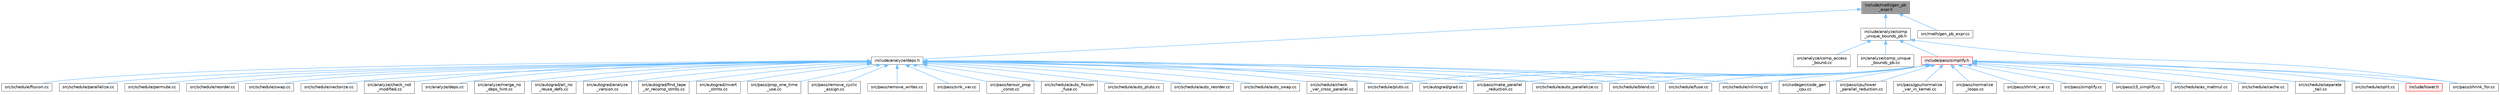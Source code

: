 digraph "include/math/gen_pb_expr.h"
{
 // LATEX_PDF_SIZE
  bgcolor="transparent";
  edge [fontname=Helvetica,fontsize=10,labelfontname=Helvetica,labelfontsize=10];
  node [fontname=Helvetica,fontsize=10,shape=box,height=0.2,width=0.4];
  Node1 [label="include/math/gen_pb\l_expr.h",height=0.2,width=0.4,color="gray40", fillcolor="grey60", style="filled", fontcolor="black",tooltip=" "];
  Node1 -> Node2 [dir="back",color="steelblue1",style="solid"];
  Node2 [label="include/analyze/comp\l_unique_bounds_pb.h",height=0.2,width=0.4,color="grey40", fillcolor="white", style="filled",URL="$comp__unique__bounds__pb_8h.html",tooltip=" "];
  Node2 -> Node3 [dir="back",color="steelblue1",style="solid"];
  Node3 [label="include/pass/simplify.h",height=0.2,width=0.4,color="red", fillcolor="#FFF0F0", style="filled",URL="$simplify_8h.html",tooltip=" "];
  Node3 -> Node4 [dir="back",color="steelblue1",style="solid"];
  Node4 [label="include/lower.h",height=0.2,width=0.4,color="red", fillcolor="#FFF0F0", style="filled",URL="$lower_8h.html",tooltip=" "];
  Node3 -> Node6 [dir="back",color="steelblue1",style="solid"];
  Node6 [label="src/autograd/grad.cc",height=0.2,width=0.4,color="grey40", fillcolor="white", style="filled",URL="$grad_8cc.html",tooltip=" "];
  Node3 -> Node7 [dir="back",color="steelblue1",style="solid"];
  Node7 [label="src/codegen/code_gen\l_cpu.cc",height=0.2,width=0.4,color="grey40", fillcolor="white", style="filled",URL="$code__gen__cpu_8cc.html",tooltip=" "];
  Node3 -> Node8 [dir="back",color="steelblue1",style="solid"];
  Node8 [label="src/pass/cpu/lower\l_parallel_reduction.cc",height=0.2,width=0.4,color="grey40", fillcolor="white", style="filled",URL="$cpu_2lower__parallel__reduction_8cc.html",tooltip=" "];
  Node3 -> Node9 [dir="back",color="steelblue1",style="solid"];
  Node9 [label="src/pass/gpu/normalize\l_var_in_kernel.cc",height=0.2,width=0.4,color="grey40", fillcolor="white", style="filled",URL="$normalize__var__in__kernel_8cc.html",tooltip=" "];
  Node3 -> Node10 [dir="back",color="steelblue1",style="solid"];
  Node10 [label="src/pass/make_parallel\l_reduction.cc",height=0.2,width=0.4,color="grey40", fillcolor="white", style="filled",URL="$make__parallel__reduction_8cc.html",tooltip=" "];
  Node3 -> Node11 [dir="back",color="steelblue1",style="solid"];
  Node11 [label="src/pass/normalize\l_loops.cc",height=0.2,width=0.4,color="grey40", fillcolor="white", style="filled",URL="$normalize__loops_8cc.html",tooltip=" "];
  Node3 -> Node12 [dir="back",color="steelblue1",style="solid"];
  Node12 [label="src/pass/shrink_for.cc",height=0.2,width=0.4,color="grey40", fillcolor="white", style="filled",URL="$shrink__for_8cc.html",tooltip=" "];
  Node3 -> Node13 [dir="back",color="steelblue1",style="solid"];
  Node13 [label="src/pass/shrink_var.cc",height=0.2,width=0.4,color="grey40", fillcolor="white", style="filled",URL="$shrink__var_8cc.html",tooltip=" "];
  Node3 -> Node14 [dir="back",color="steelblue1",style="solid"];
  Node14 [label="src/pass/simplify.cc",height=0.2,width=0.4,color="grey40", fillcolor="white", style="filled",URL="$simplify_8cc.html",tooltip=" "];
  Node3 -> Node15 [dir="back",color="steelblue1",style="solid"];
  Node15 [label="src/pass/z3_simplify.cc",height=0.2,width=0.4,color="grey40", fillcolor="white", style="filled",URL="$z3__simplify_8cc.html",tooltip=" "];
  Node3 -> Node16 [dir="back",color="steelblue1",style="solid"];
  Node16 [label="src/schedule/as_matmul.cc",height=0.2,width=0.4,color="grey40", fillcolor="white", style="filled",URL="$as__matmul_8cc.html",tooltip=" "];
  Node3 -> Node17 [dir="back",color="steelblue1",style="solid"];
  Node17 [label="src/schedule/auto_parallelize.cc",height=0.2,width=0.4,color="grey40", fillcolor="white", style="filled",URL="$auto__parallelize_8cc.html",tooltip=" "];
  Node3 -> Node18 [dir="back",color="steelblue1",style="solid"];
  Node18 [label="src/schedule/blend.cc",height=0.2,width=0.4,color="grey40", fillcolor="white", style="filled",URL="$blend_8cc.html",tooltip=" "];
  Node3 -> Node19 [dir="back",color="steelblue1",style="solid"];
  Node19 [label="src/schedule/cache.cc",height=0.2,width=0.4,color="grey40", fillcolor="white", style="filled",URL="$cache_8cc.html",tooltip=" "];
  Node3 -> Node20 [dir="back",color="steelblue1",style="solid"];
  Node20 [label="src/schedule/fuse.cc",height=0.2,width=0.4,color="grey40", fillcolor="white", style="filled",URL="$fuse_8cc.html",tooltip=" "];
  Node3 -> Node21 [dir="back",color="steelblue1",style="solid"];
  Node21 [label="src/schedule/inlining.cc",height=0.2,width=0.4,color="grey40", fillcolor="white", style="filled",URL="$inlining_8cc.html",tooltip=" "];
  Node3 -> Node22 [dir="back",color="steelblue1",style="solid"];
  Node22 [label="src/schedule/pluto.cc",height=0.2,width=0.4,color="grey40", fillcolor="white", style="filled",URL="$pluto_8cc.html",tooltip=" "];
  Node3 -> Node23 [dir="back",color="steelblue1",style="solid"];
  Node23 [label="src/schedule/separate\l_tail.cc",height=0.2,width=0.4,color="grey40", fillcolor="white", style="filled",URL="$separate__tail_8cc.html",tooltip=" "];
  Node3 -> Node24 [dir="back",color="steelblue1",style="solid"];
  Node24 [label="src/schedule/split.cc",height=0.2,width=0.4,color="grey40", fillcolor="white", style="filled",URL="$split_8cc.html",tooltip=" "];
  Node2 -> Node26 [dir="back",color="steelblue1",style="solid"];
  Node26 [label="src/analyze/comp_access\l_bound.cc",height=0.2,width=0.4,color="grey40", fillcolor="white", style="filled",URL="$comp__access__bound_8cc.html",tooltip=" "];
  Node2 -> Node27 [dir="back",color="steelblue1",style="solid"];
  Node27 [label="src/analyze/comp_unique\l_bounds_pb.cc",height=0.2,width=0.4,color="grey40", fillcolor="white", style="filled",URL="$comp__unique__bounds__pb_8cc.html",tooltip=" "];
  Node2 -> Node12 [dir="back",color="steelblue1",style="solid"];
  Node1 -> Node28 [dir="back",color="steelblue1",style="solid"];
  Node28 [label="include/analyze/deps.h",height=0.2,width=0.4,color="grey40", fillcolor="white", style="filled",URL="$deps_8h.html",tooltip=" "];
  Node28 -> Node29 [dir="back",color="steelblue1",style="solid"];
  Node29 [label="src/analyze/check_not\l_modified.cc",height=0.2,width=0.4,color="grey40", fillcolor="white", style="filled",URL="$check__not__modified_8cc.html",tooltip=" "];
  Node28 -> Node30 [dir="back",color="steelblue1",style="solid"];
  Node30 [label="src/analyze/deps.cc",height=0.2,width=0.4,color="grey40", fillcolor="white", style="filled",URL="$deps_8cc.html",tooltip=" "];
  Node28 -> Node31 [dir="back",color="steelblue1",style="solid"];
  Node31 [label="src/analyze/merge_no\l_deps_hint.cc",height=0.2,width=0.4,color="grey40", fillcolor="white", style="filled",URL="$merge__no__deps__hint_8cc.html",tooltip=" "];
  Node28 -> Node32 [dir="back",color="steelblue1",style="solid"];
  Node32 [label="src/autograd/all_no\l_reuse_defs.cc",height=0.2,width=0.4,color="grey40", fillcolor="white", style="filled",URL="$all__no__reuse__defs_8cc.html",tooltip=" "];
  Node28 -> Node33 [dir="back",color="steelblue1",style="solid"];
  Node33 [label="src/autograd/analyze\l_version.cc",height=0.2,width=0.4,color="grey40", fillcolor="white", style="filled",URL="$analyze__version_8cc.html",tooltip=" "];
  Node28 -> Node34 [dir="back",color="steelblue1",style="solid"];
  Node34 [label="src/autograd/find_tape\l_or_recomp_stmts.cc",height=0.2,width=0.4,color="grey40", fillcolor="white", style="filled",URL="$find__tape__or__recomp__stmts_8cc.html",tooltip=" "];
  Node28 -> Node6 [dir="back",color="steelblue1",style="solid"];
  Node28 -> Node35 [dir="back",color="steelblue1",style="solid"];
  Node35 [label="src/autograd/invert\l_stmts.cc",height=0.2,width=0.4,color="grey40", fillcolor="white", style="filled",URL="$invert__stmts_8cc.html",tooltip=" "];
  Node28 -> Node10 [dir="back",color="steelblue1",style="solid"];
  Node28 -> Node36 [dir="back",color="steelblue1",style="solid"];
  Node36 [label="src/pass/prop_one_time\l_use.cc",height=0.2,width=0.4,color="grey40", fillcolor="white", style="filled",URL="$prop__one__time__use_8cc.html",tooltip=" "];
  Node28 -> Node37 [dir="back",color="steelblue1",style="solid"];
  Node37 [label="src/pass/remove_cyclic\l_assign.cc",height=0.2,width=0.4,color="grey40", fillcolor="white", style="filled",URL="$remove__cyclic__assign_8cc.html",tooltip=" "];
  Node28 -> Node38 [dir="back",color="steelblue1",style="solid"];
  Node38 [label="src/pass/remove_writes.cc",height=0.2,width=0.4,color="grey40", fillcolor="white", style="filled",URL="$remove__writes_8cc.html",tooltip=" "];
  Node28 -> Node39 [dir="back",color="steelblue1",style="solid"];
  Node39 [label="src/pass/sink_var.cc",height=0.2,width=0.4,color="grey40", fillcolor="white", style="filled",URL="$sink__var_8cc.html",tooltip=" "];
  Node28 -> Node40 [dir="back",color="steelblue1",style="solid"];
  Node40 [label="src/pass/tensor_prop\l_const.cc",height=0.2,width=0.4,color="grey40", fillcolor="white", style="filled",URL="$tensor__prop__const_8cc.html",tooltip=" "];
  Node28 -> Node41 [dir="back",color="steelblue1",style="solid"];
  Node41 [label="src/schedule/auto_fission\l_fuse.cc",height=0.2,width=0.4,color="grey40", fillcolor="white", style="filled",URL="$auto__fission__fuse_8cc.html",tooltip=" "];
  Node28 -> Node17 [dir="back",color="steelblue1",style="solid"];
  Node28 -> Node42 [dir="back",color="steelblue1",style="solid"];
  Node42 [label="src/schedule/auto_pluto.cc",height=0.2,width=0.4,color="grey40", fillcolor="white", style="filled",URL="$auto__pluto_8cc.html",tooltip=" "];
  Node28 -> Node43 [dir="back",color="steelblue1",style="solid"];
  Node43 [label="src/schedule/auto_reorder.cc",height=0.2,width=0.4,color="grey40", fillcolor="white", style="filled",URL="$auto__reorder_8cc.html",tooltip=" "];
  Node28 -> Node44 [dir="back",color="steelblue1",style="solid"];
  Node44 [label="src/schedule/auto_swap.cc",height=0.2,width=0.4,color="grey40", fillcolor="white", style="filled",URL="$auto__swap_8cc.html",tooltip=" "];
  Node28 -> Node18 [dir="back",color="steelblue1",style="solid"];
  Node28 -> Node45 [dir="back",color="steelblue1",style="solid"];
  Node45 [label="src/schedule/check\l_var_cross_parallel.cc",height=0.2,width=0.4,color="grey40", fillcolor="white", style="filled",URL="$check__var__cross__parallel_8cc.html",tooltip=" "];
  Node28 -> Node46 [dir="back",color="steelblue1",style="solid"];
  Node46 [label="src/schedule/fission.cc",height=0.2,width=0.4,color="grey40", fillcolor="white", style="filled",URL="$fission_8cc.html",tooltip=" "];
  Node28 -> Node20 [dir="back",color="steelblue1",style="solid"];
  Node28 -> Node21 [dir="back",color="steelblue1",style="solid"];
  Node28 -> Node47 [dir="back",color="steelblue1",style="solid"];
  Node47 [label="src/schedule/parallelize.cc",height=0.2,width=0.4,color="grey40", fillcolor="white", style="filled",URL="$parallelize_8cc.html",tooltip=" "];
  Node28 -> Node48 [dir="back",color="steelblue1",style="solid"];
  Node48 [label="src/schedule/permute.cc",height=0.2,width=0.4,color="grey40", fillcolor="white", style="filled",URL="$permute_8cc.html",tooltip=" "];
  Node28 -> Node22 [dir="back",color="steelblue1",style="solid"];
  Node28 -> Node49 [dir="back",color="steelblue1",style="solid"];
  Node49 [label="src/schedule/reorder.cc",height=0.2,width=0.4,color="grey40", fillcolor="white", style="filled",URL="$reorder_8cc.html",tooltip=" "];
  Node28 -> Node50 [dir="back",color="steelblue1",style="solid"];
  Node50 [label="src/schedule/swap.cc",height=0.2,width=0.4,color="grey40", fillcolor="white", style="filled",URL="$swap_8cc.html",tooltip=" "];
  Node28 -> Node51 [dir="back",color="steelblue1",style="solid"];
  Node51 [label="src/schedule/vectorize.cc",height=0.2,width=0.4,color="grey40", fillcolor="white", style="filled",URL="$vectorize_8cc.html",tooltip=" "];
  Node1 -> Node52 [dir="back",color="steelblue1",style="solid"];
  Node52 [label="src/math/gen_pb_expr.cc",height=0.2,width=0.4,color="grey40", fillcolor="white", style="filled",URL="$gen__pb__expr_8cc.html",tooltip=" "];
}
